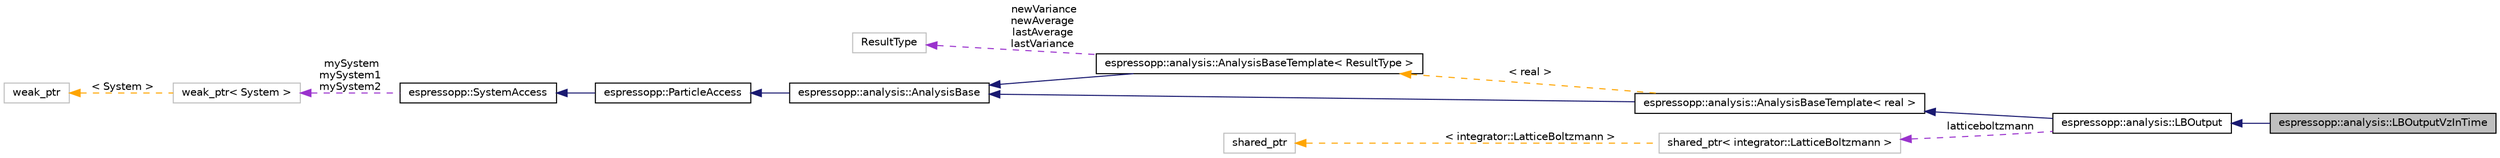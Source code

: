 digraph G
{
  edge [fontname="Helvetica",fontsize="10",labelfontname="Helvetica",labelfontsize="10"];
  node [fontname="Helvetica",fontsize="10",shape=record];
  rankdir="LR";
  Node1 [label="espressopp::analysis::LBOutputVzInTime",height=0.2,width=0.4,color="black", fillcolor="grey75", style="filled" fontcolor="black"];
  Node2 -> Node1 [dir="back",color="midnightblue",fontsize="10",style="solid",fontname="Helvetica"];
  Node2 [label="espressopp::analysis::LBOutput",height=0.2,width=0.4,color="black", fillcolor="white", style="filled",URL="$classespressopp_1_1analysis_1_1LBOutput.html",tooltip="Abstract base class for arbitrary output from LB simulations."];
  Node3 -> Node2 [dir="back",color="midnightblue",fontsize="10",style="solid",fontname="Helvetica"];
  Node3 [label="espressopp::analysis::AnalysisBaseTemplate\< real \>",height=0.2,width=0.4,color="black", fillcolor="white", style="filled",URL="$classespressopp_1_1analysis_1_1AnalysisBaseTemplate.html"];
  Node4 -> Node3 [dir="back",color="midnightblue",fontsize="10",style="solid",fontname="Helvetica"];
  Node4 [label="espressopp::analysis::AnalysisBase",height=0.2,width=0.4,color="black", fillcolor="white", style="filled",URL="$classespressopp_1_1analysis_1_1AnalysisBase.html",tooltip="All quantities to be measured derive from this abstract base class and the corresponding template..."];
  Node5 -> Node4 [dir="back",color="midnightblue",fontsize="10",style="solid",fontname="Helvetica"];
  Node5 [label="espressopp::ParticleAccess",height=0.2,width=0.4,color="black", fillcolor="white", style="filled",URL="$classespressopp_1_1ParticleAccess.html"];
  Node6 -> Node5 [dir="back",color="midnightblue",fontsize="10",style="solid",fontname="Helvetica"];
  Node6 [label="espressopp::SystemAccess",height=0.2,width=0.4,color="black", fillcolor="white", style="filled",URL="$classespressopp_1_1SystemAccess.html",tooltip="Common base class for all classes that need access to the system."];
  Node7 -> Node6 [dir="back",color="darkorchid3",fontsize="10",style="dashed",label=" mySystem\nmySystem1\nmySystem2" ,fontname="Helvetica"];
  Node7 [label="weak_ptr\< System \>",height=0.2,width=0.4,color="grey75", fillcolor="white", style="filled"];
  Node8 -> Node7 [dir="back",color="orange",fontsize="10",style="dashed",label=" \< System \>" ,fontname="Helvetica"];
  Node8 [label="weak_ptr",height=0.2,width=0.4,color="grey75", fillcolor="white", style="filled"];
  Node9 -> Node3 [dir="back",color="orange",fontsize="10",style="dashed",label=" \< real \>" ,fontname="Helvetica"];
  Node9 [label="espressopp::analysis::AnalysisBaseTemplate\< ResultType \>",height=0.2,width=0.4,color="black", fillcolor="white", style="filled",URL="$classespressopp_1_1analysis_1_1AnalysisBaseTemplate.html"];
  Node4 -> Node9 [dir="back",color="midnightblue",fontsize="10",style="solid",fontname="Helvetica"];
  Node10 -> Node9 [dir="back",color="darkorchid3",fontsize="10",style="dashed",label=" newVariance\nnewAverage\nlastAverage\nlastVariance" ,fontname="Helvetica"];
  Node10 [label="ResultType",height=0.2,width=0.4,color="grey75", fillcolor="white", style="filled"];
  Node11 -> Node2 [dir="back",color="darkorchid3",fontsize="10",style="dashed",label=" latticeboltzmann" ,fontname="Helvetica"];
  Node11 [label="shared_ptr\< integrator::LatticeBoltzmann \>",height=0.2,width=0.4,color="grey75", fillcolor="white", style="filled"];
  Node12 -> Node11 [dir="back",color="orange",fontsize="10",style="dashed",label=" \< integrator::LatticeBoltzmann \>" ,fontname="Helvetica"];
  Node12 [label="shared_ptr",height=0.2,width=0.4,color="grey75", fillcolor="white", style="filled"];
}
